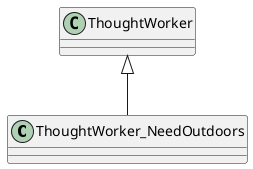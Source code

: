 @startuml
class ThoughtWorker_NeedOutdoors {
}
ThoughtWorker <|-- ThoughtWorker_NeedOutdoors
@enduml
